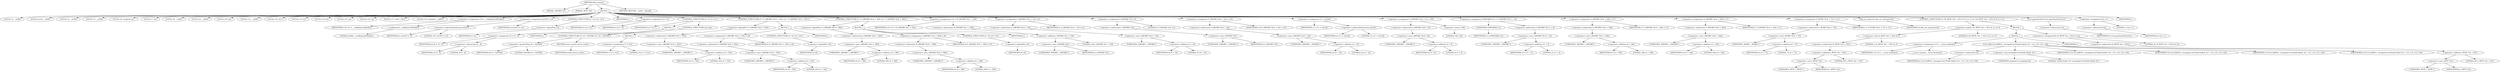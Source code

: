 digraph tftp_connect {  
"1000118" [label = "(METHOD,tftp_connect)" ]
"1000119" [label = "(PARAM,_QWORD *a1)" ]
"1000120" [label = "(PARAM,_BYTE *a2)" ]
"1000121" [label = "(BLOCK,,)" ]
"1000122" [label = "(LOCAL,v2: __int64)" ]
"1000123" [label = "(LOCAL,result: __int64)" ]
"1000124" [label = "(LOCAL,v4: __int64)" ]
"1000125" [label = "(LOCAL,v5: __int64)" ]
"1000126" [label = "(LOCAL,v6: unsigned int)" ]
"1000127" [label = "(LOCAL,v7: int)" ]
"1000128" [label = "(LOCAL,v8: __int64)" ]
"1000129" [label = "(LOCAL,v9: __int64)" ]
"1000130" [label = "(LOCAL,v10: int)" ]
"1000131" [label = "(LOCAL,v11: __int64)" ]
"1000132" [label = "(LOCAL,v12: int *)" ]
"1000133" [label = "(LOCAL,v13: int)" ]
"1000134" [label = "(LOCAL,v14: int)" ]
"1000135" [label = "(LOCAL,v15: int)" ]
"1000136" [label = "(LOCAL,v16: int)" ]
"1000137" [label = "(LOCAL,v17: char [ 128 ])" ]
"1000138" [label = "(LOCAL,v18: unsigned __int64)" ]
"1000139" [label = "(<operator>.assignment,v18 = __readfsqword(0x28u))" ]
"1000140" [label = "(IDENTIFIER,v18,v18 = __readfsqword(0x28u))" ]
"1000141" [label = "(__readfsqword,__readfsqword(0x28u))" ]
"1000142" [label = "(LITERAL,0x28u,__readfsqword(0x28u))" ]
"1000143" [label = "(<operator>.assignment,a1[167] = v2)" ]
"1000144" [label = "(<operator>.indirectIndexAccess,a1[167])" ]
"1000145" [label = "(IDENTIFIER,a1,a1[167] = v2)" ]
"1000146" [label = "(LITERAL,167,a1[167] = v2)" ]
"1000147" [label = "(IDENTIFIER,v2,a1[167] = v2)" ]
"1000148" [label = "(CONTROL_STRUCTURE,if ( !v2 ),if ( !v2 ))" ]
"1000149" [label = "(<operator>.logicalNot,!v2)" ]
"1000150" [label = "(IDENTIFIER,v2,!v2)" ]
"1000151" [label = "(IDENTIFIER,L,)" ]
"1000152" [label = "(<operator>.assignment,v4 = v2)" ]
"1000153" [label = "(IDENTIFIER,v4,v4 = v2)" ]
"1000154" [label = "(IDENTIFIER,v2,v4 = v2)" ]
"1000155" [label = "(CONTROL_STRUCTURE,if ( v5 ),if ( v5 ))" ]
"1000156" [label = "(IDENTIFIER,v5,if ( v5 ))" ]
"1000157" [label = "(BLOCK,,)" ]
"1000158" [label = "(<operator>.assignment,v6 = v5 - 8)" ]
"1000159" [label = "(IDENTIFIER,v6,v6 = v5 - 8)" ]
"1000160" [label = "(<operator>.subtraction,v5 - 8)" ]
"1000161" [label = "(IDENTIFIER,v5,v5 - 8)" ]
"1000162" [label = "(LITERAL,8,v5 - 8)" ]
"1000163" [label = "(IDENTIFIER,L,)" ]
"1000164" [label = "(CONTROL_STRUCTURE,if ( v6 > 0xFFB0 ),if ( v6 > 0xFFB0 ))" ]
"1000165" [label = "(<operator>.greaterThan,v6 > 0xFFB0)" ]
"1000166" [label = "(IDENTIFIER,v6,v6 > 0xFFB0)" ]
"1000167" [label = "(LITERAL,0xFFB0,v6 > 0xFFB0)" ]
"1000168" [label = "(RETURN,return result;,return result;)" ]
"1000169" [label = "(IDENTIFIER,result,return result;)" ]
"1000170" [label = "(CONTROL_STRUCTURE,else,else)" ]
"1000171" [label = "(BLOCK,,)" ]
"1000172" [label = "(<operator>.assignment,v7 = 512)" ]
"1000173" [label = "(IDENTIFIER,v7,v7 = 512)" ]
"1000174" [label = "(LITERAL,512,v7 = 512)" ]
"1000175" [label = "(CONTROL_STRUCTURE,if ( !*(_QWORD *)(v4 + 352) ),if ( !*(_QWORD *)(v4 + 352) ))" ]
"1000176" [label = "(<operator>.logicalNot,!*(_QWORD *)(v4 + 352))" ]
"1000177" [label = "(<operator>.indirection,*(_QWORD *)(v4 + 352))" ]
"1000178" [label = "(<operator>.cast,(_QWORD *)(v4 + 352))" ]
"1000179" [label = "(UNKNOWN,_QWORD *,_QWORD *)" ]
"1000180" [label = "(<operator>.addition,v4 + 352)" ]
"1000181" [label = "(IDENTIFIER,v4,v4 + 352)" ]
"1000182" [label = "(LITERAL,352,v4 + 352)" ]
"1000183" [label = "(BLOCK,,)" ]
"1000184" [label = "(<operator>.assignment,*(_QWORD *)(v4 + 352) = v8)" ]
"1000185" [label = "(<operator>.indirection,*(_QWORD *)(v4 + 352))" ]
"1000186" [label = "(<operator>.cast,(_QWORD *)(v4 + 352))" ]
"1000187" [label = "(UNKNOWN,_QWORD *,_QWORD *)" ]
"1000188" [label = "(<operator>.addition,v4 + 352)" ]
"1000189" [label = "(IDENTIFIER,v4,v4 + 352)" ]
"1000190" [label = "(LITERAL,352,v4 + 352)" ]
"1000191" [label = "(IDENTIFIER,v8,*(_QWORD *)(v4 + 352) = v8)" ]
"1000192" [label = "(CONTROL_STRUCTURE,if ( !v8 ),if ( !v8 ))" ]
"1000193" [label = "(<operator>.logicalNot,!v8)" ]
"1000194" [label = "(IDENTIFIER,v8,!v8)" ]
"1000195" [label = "(IDENTIFIER,L,)" ]
"1000196" [label = "(CONTROL_STRUCTURE,if ( !*(_QWORD *)(v4 + 360) ),if ( !*(_QWORD *)(v4 + 360) ))" ]
"1000197" [label = "(<operator>.logicalNot,!*(_QWORD *)(v4 + 360))" ]
"1000198" [label = "(<operator>.indirection,*(_QWORD *)(v4 + 360))" ]
"1000199" [label = "(<operator>.cast,(_QWORD *)(v4 + 360))" ]
"1000200" [label = "(UNKNOWN,_QWORD *,_QWORD *)" ]
"1000201" [label = "(<operator>.addition,v4 + 360)" ]
"1000202" [label = "(IDENTIFIER,v4,v4 + 360)" ]
"1000203" [label = "(LITERAL,360,v4 + 360)" ]
"1000204" [label = "(BLOCK,,)" ]
"1000205" [label = "(<operator>.assignment,*(_QWORD *)(v4 + 360) = v9)" ]
"1000206" [label = "(<operator>.indirection,*(_QWORD *)(v4 + 360))" ]
"1000207" [label = "(<operator>.cast,(_QWORD *)(v4 + 360))" ]
"1000208" [label = "(UNKNOWN,_QWORD *,_QWORD *)" ]
"1000209" [label = "(<operator>.addition,v4 + 360)" ]
"1000210" [label = "(IDENTIFIER,v4,v4 + 360)" ]
"1000211" [label = "(LITERAL,360,v4 + 360)" ]
"1000212" [label = "(IDENTIFIER,v9,*(_QWORD *)(v4 + 360) = v9)" ]
"1000213" [label = "(CONTROL_STRUCTURE,if ( !v9 ),if ( !v9 ))" ]
"1000214" [label = "(<operator>.logicalNot,!v9)" ]
"1000215" [label = "(IDENTIFIER,v9,!v9)" ]
"1000216" [label = "(IDENTIFIER,L,)" ]
"1000217" [label = "(<operator>.assignment,v10 = *((_DWORD *)a1 + 156))" ]
"1000218" [label = "(IDENTIFIER,v10,v10 = *((_DWORD *)a1 + 156))" ]
"1000219" [label = "(<operator>.indirection,*((_DWORD *)a1 + 156))" ]
"1000220" [label = "(<operator>.addition,(_DWORD *)a1 + 156)" ]
"1000221" [label = "(<operator>.cast,(_DWORD *)a1)" ]
"1000222" [label = "(UNKNOWN,_DWORD *,_DWORD *)" ]
"1000223" [label = "(IDENTIFIER,a1,(_DWORD *)a1)" ]
"1000224" [label = "(LITERAL,156,(_DWORD *)a1 + 156)" ]
"1000225" [label = "(<operator>.assignment,*(_QWORD *)(v4 + 16) = a1)" ]
"1000226" [label = "(<operator>.indirection,*(_QWORD *)(v4 + 16))" ]
"1000227" [label = "(<operator>.cast,(_QWORD *)(v4 + 16))" ]
"1000228" [label = "(UNKNOWN,_QWORD *,_QWORD *)" ]
"1000229" [label = "(<operator>.addition,v4 + 16)" ]
"1000230" [label = "(IDENTIFIER,v4,v4 + 16)" ]
"1000231" [label = "(LITERAL,16,v4 + 16)" ]
"1000232" [label = "(IDENTIFIER,a1,*(_QWORD *)(v4 + 16) = a1)" ]
"1000233" [label = "(<operator>.assignment,*(_DWORD *)v4 = 0)" ]
"1000234" [label = "(<operator>.indirection,*(_DWORD *)v4)" ]
"1000235" [label = "(<operator>.cast,(_DWORD *)v4)" ]
"1000236" [label = "(UNKNOWN,_DWORD *,_DWORD *)" ]
"1000237" [label = "(IDENTIFIER,v4,(_DWORD *)v4)" ]
"1000238" [label = "(LITERAL,0,*(_DWORD *)v4 = 0)" ]
"1000239" [label = "(<operator>.assignment,*(_DWORD *)(v4 + 24) = v10)" ]
"1000240" [label = "(<operator>.indirection,*(_DWORD *)(v4 + 24))" ]
"1000241" [label = "(<operator>.cast,(_DWORD *)(v4 + 24))" ]
"1000242" [label = "(UNKNOWN,_DWORD *,_DWORD *)" ]
"1000243" [label = "(<operator>.addition,v4 + 24)" ]
"1000244" [label = "(IDENTIFIER,v4,v4 + 24)" ]
"1000245" [label = "(LITERAL,24,v4 + 24)" ]
"1000246" [label = "(IDENTIFIER,v10,*(_DWORD *)(v4 + 24) = v10)" ]
"1000247" [label = "(<operator>.assignment,v11 = a1[14])" ]
"1000248" [label = "(IDENTIFIER,v11,v11 = a1[14])" ]
"1000249" [label = "(<operator>.indirectIndexAccess,a1[14])" ]
"1000250" [label = "(IDENTIFIER,a1,v11 = a1[14])" ]
"1000251" [label = "(LITERAL,14,v11 = a1[14])" ]
"1000252" [label = "(<operator>.assignment,*(_DWORD *)(v4 + 8) = -100)" ]
"1000253" [label = "(<operator>.indirection,*(_DWORD *)(v4 + 8))" ]
"1000254" [label = "(<operator>.cast,(_DWORD *)(v4 + 8))" ]
"1000255" [label = "(UNKNOWN,_DWORD *,_DWORD *)" ]
"1000256" [label = "(<operator>.addition,v4 + 8)" ]
"1000257" [label = "(IDENTIFIER,v4,v4 + 8)" ]
"1000258" [label = "(LITERAL,8,v4 + 8)" ]
"1000259" [label = "(<operator>.minus,-100)" ]
"1000260" [label = "(LITERAL,100,-100)" ]
"1000261" [label = "(<operator>.assignment,LODWORD(v11) = *(_DWORD *)(v11 + 4))" ]
"1000262" [label = "(LODWORD,LODWORD(v11))" ]
"1000263" [label = "(IDENTIFIER,v11,LODWORD(v11))" ]
"1000264" [label = "(<operator>.indirection,*(_DWORD *)(v11 + 4))" ]
"1000265" [label = "(<operator>.cast,(_DWORD *)(v11 + 4))" ]
"1000266" [label = "(UNKNOWN,_DWORD *,_DWORD *)" ]
"1000267" [label = "(<operator>.addition,v11 + 4)" ]
"1000268" [label = "(IDENTIFIER,v11,v11 + 4)" ]
"1000269" [label = "(LITERAL,4,v11 + 4)" ]
"1000270" [label = "(<operator>.assignment,*(_DWORD *)(v4 + 340) = v7)" ]
"1000271" [label = "(<operator>.indirection,*(_DWORD *)(v4 + 340))" ]
"1000272" [label = "(<operator>.cast,(_DWORD *)(v4 + 340))" ]
"1000273" [label = "(UNKNOWN,_DWORD *,_DWORD *)" ]
"1000274" [label = "(<operator>.addition,v4 + 340)" ]
"1000275" [label = "(IDENTIFIER,v4,v4 + 340)" ]
"1000276" [label = "(LITERAL,340,v4 + 340)" ]
"1000277" [label = "(IDENTIFIER,v7,*(_DWORD *)(v4 + 340) = v7)" ]
"1000278" [label = "(<operator>.assignment,*(_DWORD *)(v4 + 344) = v7)" ]
"1000279" [label = "(<operator>.indirection,*(_DWORD *)(v4 + 344))" ]
"1000280" [label = "(<operator>.cast,(_DWORD *)(v4 + 344))" ]
"1000281" [label = "(UNKNOWN,_DWORD *,_DWORD *)" ]
"1000282" [label = "(<operator>.addition,v4 + 344)" ]
"1000283" [label = "(IDENTIFIER,v4,v4 + 344)" ]
"1000284" [label = "(LITERAL,344,v4 + 344)" ]
"1000285" [label = "(IDENTIFIER,v7,*(_DWORD *)(v4 + 344) = v7)" ]
"1000286" [label = "(<operator>.assignment,*(_WORD *)(v4 + 72) = v11)" ]
"1000287" [label = "(<operator>.indirection,*(_WORD *)(v4 + 72))" ]
"1000288" [label = "(<operator>.cast,(_WORD *)(v4 + 72))" ]
"1000289" [label = "(UNKNOWN,_WORD *,_WORD *)" ]
"1000290" [label = "(<operator>.addition,v4 + 72)" ]
"1000291" [label = "(IDENTIFIER,v4,v4 + 72)" ]
"1000292" [label = "(LITERAL,72,v4 + 72)" ]
"1000293" [label = "(IDENTIFIER,v11,*(_WORD *)(v4 + 72) = v11)" ]
"1000294" [label = "(tftp_set_timeouts,tftp_set_timeouts(v4))" ]
"1000295" [label = "(IDENTIFIER,v4,tftp_set_timeouts(v4))" ]
"1000296" [label = "(CONTROL_STRUCTURE,if ( (*((_BYTE *)a1 + 951) & 2) == 0 ),if ( (*((_BYTE *)a1 + 951) & 2) == 0 ))" ]
"1000297" [label = "(<operator>.equals,(*((_BYTE *)a1 + 951) & 2) == 0)" ]
"1000298" [label = "(<operator>.and,*((_BYTE *)a1 + 951) & 2)" ]
"1000299" [label = "(<operator>.indirection,*((_BYTE *)a1 + 951))" ]
"1000300" [label = "(<operator>.addition,(_BYTE *)a1 + 951)" ]
"1000301" [label = "(<operator>.cast,(_BYTE *)a1)" ]
"1000302" [label = "(UNKNOWN,_BYTE *,_BYTE *)" ]
"1000303" [label = "(IDENTIFIER,a1,(_BYTE *)a1)" ]
"1000304" [label = "(LITERAL,951,(_BYTE *)a1 + 951)" ]
"1000305" [label = "(LITERAL,2,*((_BYTE *)a1 + 951) & 2)" ]
"1000306" [label = "(LITERAL,0,(*((_BYTE *)a1 + 951) & 2) == 0)" ]
"1000307" [label = "(BLOCK,,)" ]
"1000308" [label = "(BLOCK,,)" ]
"1000309" [label = "(<operator>.assignment,v12 = __errno_location())" ]
"1000310" [label = "(IDENTIFIER,v12,v12 = __errno_location())" ]
"1000311" [label = "(__errno_location,__errno_location())" ]
"1000312" [label = "(Curl_failf,Curl_failf(*a1, (unsigned int)\"bind() failed; %s\", v13, v14, v15, v16))" ]
"1000313" [label = "(<operator>.indirection,*a1)" ]
"1000314" [label = "(IDENTIFIER,a1,Curl_failf(*a1, (unsigned int)\"bind() failed; %s\", v13, v14, v15, v16))" ]
"1000315" [label = "(<operator>.cast,(unsigned int)\"bind() failed; %s\")" ]
"1000316" [label = "(UNKNOWN,unsigned int,unsigned int)" ]
"1000317" [label = "(LITERAL,\"bind() failed; %s\",(unsigned int)\"bind() failed; %s\")" ]
"1000318" [label = "(IDENTIFIER,v13,Curl_failf(*a1, (unsigned int)\"bind() failed; %s\", v13, v14, v15, v16))" ]
"1000319" [label = "(IDENTIFIER,v14,Curl_failf(*a1, (unsigned int)\"bind() failed; %s\", v13, v14, v15, v16))" ]
"1000320" [label = "(IDENTIFIER,v15,Curl_failf(*a1, (unsigned int)\"bind() failed; %s\", v13, v14, v15, v16))" ]
"1000321" [label = "(IDENTIFIER,v16,Curl_failf(*a1, (unsigned int)\"bind() failed; %s\", v13, v14, v15, v16))" ]
"1000322" [label = "(IDENTIFIER,L,)" ]
"1000323" [label = "(<operators>.assignmentOr,*((_BYTE *)a1 + 951) |= 2u)" ]
"1000324" [label = "(<operator>.indirection,*((_BYTE *)a1 + 951))" ]
"1000325" [label = "(<operator>.addition,(_BYTE *)a1 + 951)" ]
"1000326" [label = "(<operator>.cast,(_BYTE *)a1)" ]
"1000327" [label = "(UNKNOWN,_BYTE *,_BYTE *)" ]
"1000328" [label = "(IDENTIFIER,a1,(_BYTE *)a1)" ]
"1000329" [label = "(LITERAL,951,(_BYTE *)a1 + 951)" ]
"1000330" [label = "(LITERAL,2u,*((_BYTE *)a1 + 951) |= 2u)" ]
"1000331" [label = "(Curl_pgrsStartNow,Curl_pgrsStartNow(*a1))" ]
"1000332" [label = "(<operator>.indirection,*a1)" ]
"1000333" [label = "(IDENTIFIER,a1,Curl_pgrsStartNow(*a1))" ]
"1000334" [label = "(<operator>.assignment,*a2 = 1)" ]
"1000335" [label = "(<operator>.indirection,*a2)" ]
"1000336" [label = "(IDENTIFIER,a2,*a2 = 1)" ]
"1000337" [label = "(LITERAL,1,*a2 = 1)" ]
"1000338" [label = "(IDENTIFIER,L,)" ]
"1000339" [label = "(METHOD_RETURN,__int64 __fastcall)" ]
  "1000118" -> "1000119" 
  "1000118" -> "1000120" 
  "1000118" -> "1000121" 
  "1000118" -> "1000339" 
  "1000121" -> "1000122" 
  "1000121" -> "1000123" 
  "1000121" -> "1000124" 
  "1000121" -> "1000125" 
  "1000121" -> "1000126" 
  "1000121" -> "1000127" 
  "1000121" -> "1000128" 
  "1000121" -> "1000129" 
  "1000121" -> "1000130" 
  "1000121" -> "1000131" 
  "1000121" -> "1000132" 
  "1000121" -> "1000133" 
  "1000121" -> "1000134" 
  "1000121" -> "1000135" 
  "1000121" -> "1000136" 
  "1000121" -> "1000137" 
  "1000121" -> "1000138" 
  "1000121" -> "1000139" 
  "1000121" -> "1000143" 
  "1000121" -> "1000148" 
  "1000121" -> "1000151" 
  "1000121" -> "1000152" 
  "1000121" -> "1000155" 
  "1000121" -> "1000175" 
  "1000121" -> "1000196" 
  "1000121" -> "1000217" 
  "1000121" -> "1000225" 
  "1000121" -> "1000233" 
  "1000121" -> "1000239" 
  "1000121" -> "1000247" 
  "1000121" -> "1000252" 
  "1000121" -> "1000261" 
  "1000121" -> "1000270" 
  "1000121" -> "1000278" 
  "1000121" -> "1000286" 
  "1000121" -> "1000294" 
  "1000121" -> "1000296" 
  "1000121" -> "1000331" 
  "1000121" -> "1000334" 
  "1000121" -> "1000338" 
  "1000139" -> "1000140" 
  "1000139" -> "1000141" 
  "1000141" -> "1000142" 
  "1000143" -> "1000144" 
  "1000143" -> "1000147" 
  "1000144" -> "1000145" 
  "1000144" -> "1000146" 
  "1000148" -> "1000149" 
  "1000149" -> "1000150" 
  "1000152" -> "1000153" 
  "1000152" -> "1000154" 
  "1000155" -> "1000156" 
  "1000155" -> "1000157" 
  "1000155" -> "1000170" 
  "1000157" -> "1000158" 
  "1000157" -> "1000163" 
  "1000157" -> "1000164" 
  "1000158" -> "1000159" 
  "1000158" -> "1000160" 
  "1000160" -> "1000161" 
  "1000160" -> "1000162" 
  "1000164" -> "1000165" 
  "1000164" -> "1000168" 
  "1000165" -> "1000166" 
  "1000165" -> "1000167" 
  "1000168" -> "1000169" 
  "1000170" -> "1000171" 
  "1000171" -> "1000172" 
  "1000172" -> "1000173" 
  "1000172" -> "1000174" 
  "1000175" -> "1000176" 
  "1000175" -> "1000183" 
  "1000176" -> "1000177" 
  "1000177" -> "1000178" 
  "1000178" -> "1000179" 
  "1000178" -> "1000180" 
  "1000180" -> "1000181" 
  "1000180" -> "1000182" 
  "1000183" -> "1000184" 
  "1000183" -> "1000192" 
  "1000183" -> "1000195" 
  "1000184" -> "1000185" 
  "1000184" -> "1000191" 
  "1000185" -> "1000186" 
  "1000186" -> "1000187" 
  "1000186" -> "1000188" 
  "1000188" -> "1000189" 
  "1000188" -> "1000190" 
  "1000192" -> "1000193" 
  "1000193" -> "1000194" 
  "1000196" -> "1000197" 
  "1000196" -> "1000204" 
  "1000197" -> "1000198" 
  "1000198" -> "1000199" 
  "1000199" -> "1000200" 
  "1000199" -> "1000201" 
  "1000201" -> "1000202" 
  "1000201" -> "1000203" 
  "1000204" -> "1000205" 
  "1000204" -> "1000213" 
  "1000204" -> "1000216" 
  "1000205" -> "1000206" 
  "1000205" -> "1000212" 
  "1000206" -> "1000207" 
  "1000207" -> "1000208" 
  "1000207" -> "1000209" 
  "1000209" -> "1000210" 
  "1000209" -> "1000211" 
  "1000213" -> "1000214" 
  "1000214" -> "1000215" 
  "1000217" -> "1000218" 
  "1000217" -> "1000219" 
  "1000219" -> "1000220" 
  "1000220" -> "1000221" 
  "1000220" -> "1000224" 
  "1000221" -> "1000222" 
  "1000221" -> "1000223" 
  "1000225" -> "1000226" 
  "1000225" -> "1000232" 
  "1000226" -> "1000227" 
  "1000227" -> "1000228" 
  "1000227" -> "1000229" 
  "1000229" -> "1000230" 
  "1000229" -> "1000231" 
  "1000233" -> "1000234" 
  "1000233" -> "1000238" 
  "1000234" -> "1000235" 
  "1000235" -> "1000236" 
  "1000235" -> "1000237" 
  "1000239" -> "1000240" 
  "1000239" -> "1000246" 
  "1000240" -> "1000241" 
  "1000241" -> "1000242" 
  "1000241" -> "1000243" 
  "1000243" -> "1000244" 
  "1000243" -> "1000245" 
  "1000247" -> "1000248" 
  "1000247" -> "1000249" 
  "1000249" -> "1000250" 
  "1000249" -> "1000251" 
  "1000252" -> "1000253" 
  "1000252" -> "1000259" 
  "1000253" -> "1000254" 
  "1000254" -> "1000255" 
  "1000254" -> "1000256" 
  "1000256" -> "1000257" 
  "1000256" -> "1000258" 
  "1000259" -> "1000260" 
  "1000261" -> "1000262" 
  "1000261" -> "1000264" 
  "1000262" -> "1000263" 
  "1000264" -> "1000265" 
  "1000265" -> "1000266" 
  "1000265" -> "1000267" 
  "1000267" -> "1000268" 
  "1000267" -> "1000269" 
  "1000270" -> "1000271" 
  "1000270" -> "1000277" 
  "1000271" -> "1000272" 
  "1000272" -> "1000273" 
  "1000272" -> "1000274" 
  "1000274" -> "1000275" 
  "1000274" -> "1000276" 
  "1000278" -> "1000279" 
  "1000278" -> "1000285" 
  "1000279" -> "1000280" 
  "1000280" -> "1000281" 
  "1000280" -> "1000282" 
  "1000282" -> "1000283" 
  "1000282" -> "1000284" 
  "1000286" -> "1000287" 
  "1000286" -> "1000293" 
  "1000287" -> "1000288" 
  "1000288" -> "1000289" 
  "1000288" -> "1000290" 
  "1000290" -> "1000291" 
  "1000290" -> "1000292" 
  "1000294" -> "1000295" 
  "1000296" -> "1000297" 
  "1000296" -> "1000307" 
  "1000297" -> "1000298" 
  "1000297" -> "1000306" 
  "1000298" -> "1000299" 
  "1000298" -> "1000305" 
  "1000299" -> "1000300" 
  "1000300" -> "1000301" 
  "1000300" -> "1000304" 
  "1000301" -> "1000302" 
  "1000301" -> "1000303" 
  "1000307" -> "1000308" 
  "1000307" -> "1000323" 
  "1000308" -> "1000309" 
  "1000308" -> "1000312" 
  "1000308" -> "1000322" 
  "1000309" -> "1000310" 
  "1000309" -> "1000311" 
  "1000312" -> "1000313" 
  "1000312" -> "1000315" 
  "1000312" -> "1000318" 
  "1000312" -> "1000319" 
  "1000312" -> "1000320" 
  "1000312" -> "1000321" 
  "1000313" -> "1000314" 
  "1000315" -> "1000316" 
  "1000315" -> "1000317" 
  "1000323" -> "1000324" 
  "1000323" -> "1000330" 
  "1000324" -> "1000325" 
  "1000325" -> "1000326" 
  "1000325" -> "1000329" 
  "1000326" -> "1000327" 
  "1000326" -> "1000328" 
  "1000331" -> "1000332" 
  "1000332" -> "1000333" 
  "1000334" -> "1000335" 
  "1000334" -> "1000337" 
  "1000335" -> "1000336" 
}
